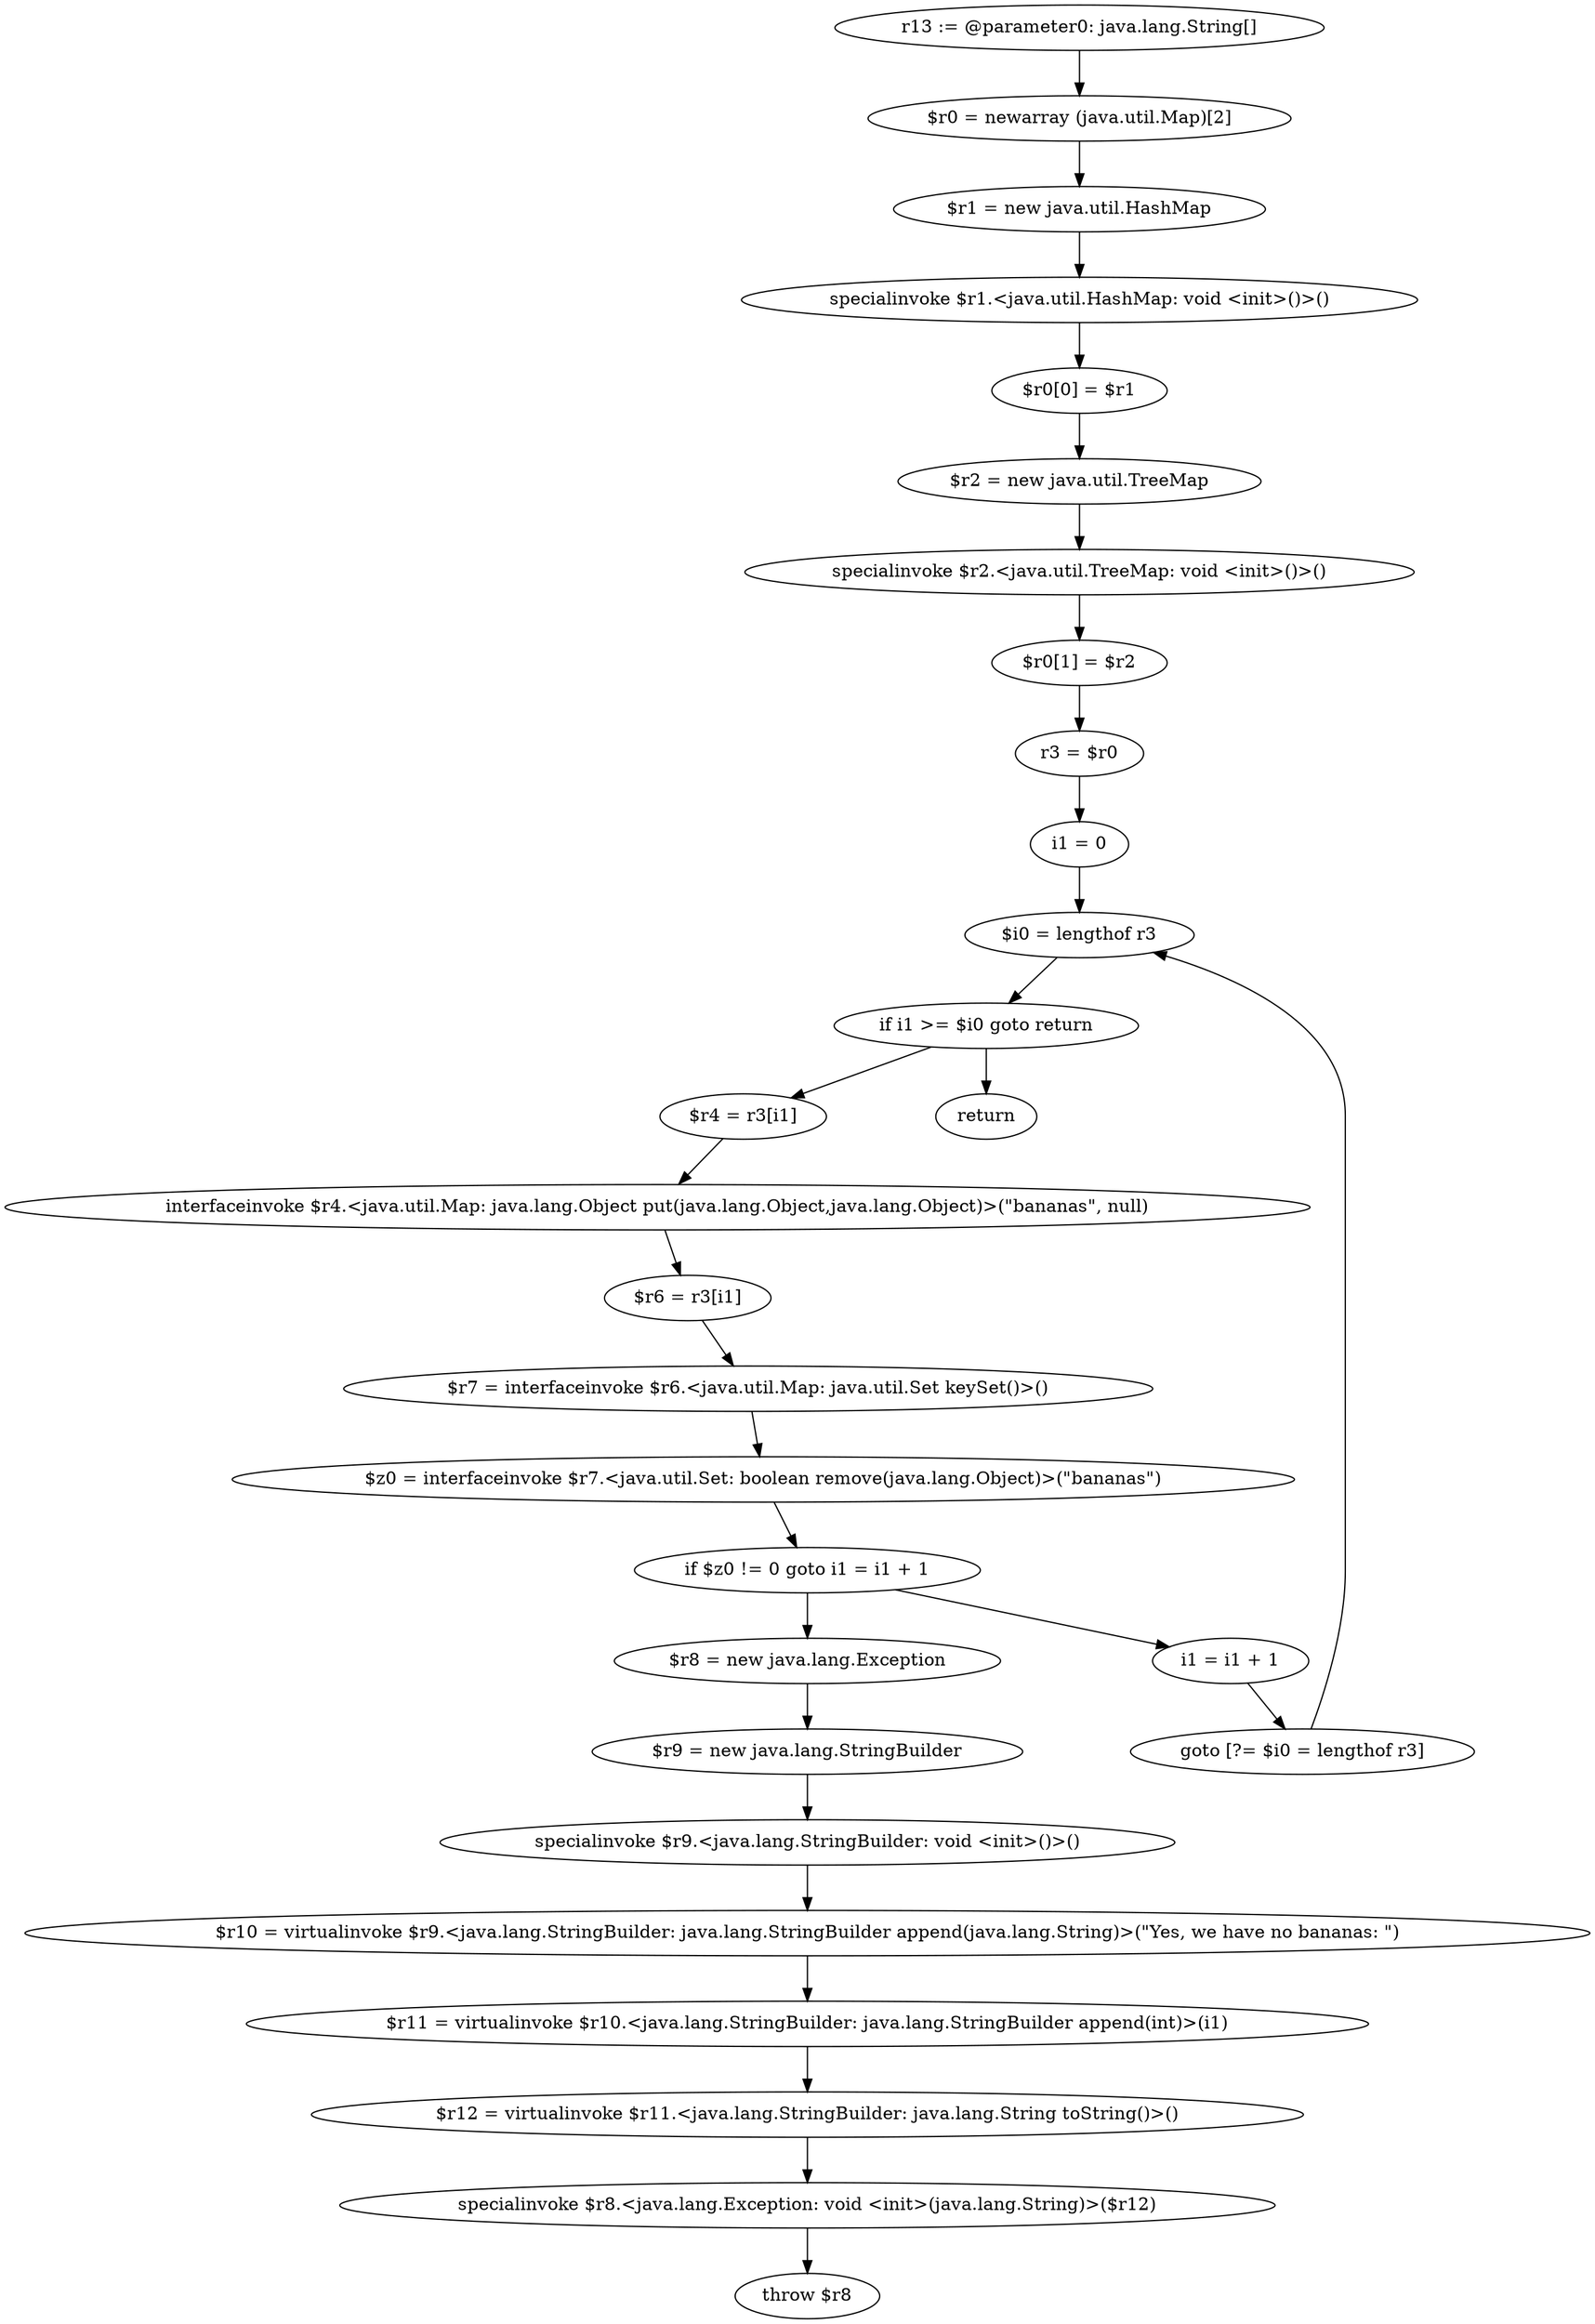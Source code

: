 digraph "unitGraph" {
    "r13 := @parameter0: java.lang.String[]"
    "$r0 = newarray (java.util.Map)[2]"
    "$r1 = new java.util.HashMap"
    "specialinvoke $r1.<java.util.HashMap: void <init>()>()"
    "$r0[0] = $r1"
    "$r2 = new java.util.TreeMap"
    "specialinvoke $r2.<java.util.TreeMap: void <init>()>()"
    "$r0[1] = $r2"
    "r3 = $r0"
    "i1 = 0"
    "$i0 = lengthof r3"
    "if i1 >= $i0 goto return"
    "$r4 = r3[i1]"
    "interfaceinvoke $r4.<java.util.Map: java.lang.Object put(java.lang.Object,java.lang.Object)>(\"bananas\", null)"
    "$r6 = r3[i1]"
    "$r7 = interfaceinvoke $r6.<java.util.Map: java.util.Set keySet()>()"
    "$z0 = interfaceinvoke $r7.<java.util.Set: boolean remove(java.lang.Object)>(\"bananas\")"
    "if $z0 != 0 goto i1 = i1 + 1"
    "$r8 = new java.lang.Exception"
    "$r9 = new java.lang.StringBuilder"
    "specialinvoke $r9.<java.lang.StringBuilder: void <init>()>()"
    "$r10 = virtualinvoke $r9.<java.lang.StringBuilder: java.lang.StringBuilder append(java.lang.String)>(\"Yes, we have no bananas: \")"
    "$r11 = virtualinvoke $r10.<java.lang.StringBuilder: java.lang.StringBuilder append(int)>(i1)"
    "$r12 = virtualinvoke $r11.<java.lang.StringBuilder: java.lang.String toString()>()"
    "specialinvoke $r8.<java.lang.Exception: void <init>(java.lang.String)>($r12)"
    "throw $r8"
    "i1 = i1 + 1"
    "goto [?= $i0 = lengthof r3]"
    "return"
    "r13 := @parameter0: java.lang.String[]"->"$r0 = newarray (java.util.Map)[2]";
    "$r0 = newarray (java.util.Map)[2]"->"$r1 = new java.util.HashMap";
    "$r1 = new java.util.HashMap"->"specialinvoke $r1.<java.util.HashMap: void <init>()>()";
    "specialinvoke $r1.<java.util.HashMap: void <init>()>()"->"$r0[0] = $r1";
    "$r0[0] = $r1"->"$r2 = new java.util.TreeMap";
    "$r2 = new java.util.TreeMap"->"specialinvoke $r2.<java.util.TreeMap: void <init>()>()";
    "specialinvoke $r2.<java.util.TreeMap: void <init>()>()"->"$r0[1] = $r2";
    "$r0[1] = $r2"->"r3 = $r0";
    "r3 = $r0"->"i1 = 0";
    "i1 = 0"->"$i0 = lengthof r3";
    "$i0 = lengthof r3"->"if i1 >= $i0 goto return";
    "if i1 >= $i0 goto return"->"$r4 = r3[i1]";
    "if i1 >= $i0 goto return"->"return";
    "$r4 = r3[i1]"->"interfaceinvoke $r4.<java.util.Map: java.lang.Object put(java.lang.Object,java.lang.Object)>(\"bananas\", null)";
    "interfaceinvoke $r4.<java.util.Map: java.lang.Object put(java.lang.Object,java.lang.Object)>(\"bananas\", null)"->"$r6 = r3[i1]";
    "$r6 = r3[i1]"->"$r7 = interfaceinvoke $r6.<java.util.Map: java.util.Set keySet()>()";
    "$r7 = interfaceinvoke $r6.<java.util.Map: java.util.Set keySet()>()"->"$z0 = interfaceinvoke $r7.<java.util.Set: boolean remove(java.lang.Object)>(\"bananas\")";
    "$z0 = interfaceinvoke $r7.<java.util.Set: boolean remove(java.lang.Object)>(\"bananas\")"->"if $z0 != 0 goto i1 = i1 + 1";
    "if $z0 != 0 goto i1 = i1 + 1"->"$r8 = new java.lang.Exception";
    "if $z0 != 0 goto i1 = i1 + 1"->"i1 = i1 + 1";
    "$r8 = new java.lang.Exception"->"$r9 = new java.lang.StringBuilder";
    "$r9 = new java.lang.StringBuilder"->"specialinvoke $r9.<java.lang.StringBuilder: void <init>()>()";
    "specialinvoke $r9.<java.lang.StringBuilder: void <init>()>()"->"$r10 = virtualinvoke $r9.<java.lang.StringBuilder: java.lang.StringBuilder append(java.lang.String)>(\"Yes, we have no bananas: \")";
    "$r10 = virtualinvoke $r9.<java.lang.StringBuilder: java.lang.StringBuilder append(java.lang.String)>(\"Yes, we have no bananas: \")"->"$r11 = virtualinvoke $r10.<java.lang.StringBuilder: java.lang.StringBuilder append(int)>(i1)";
    "$r11 = virtualinvoke $r10.<java.lang.StringBuilder: java.lang.StringBuilder append(int)>(i1)"->"$r12 = virtualinvoke $r11.<java.lang.StringBuilder: java.lang.String toString()>()";
    "$r12 = virtualinvoke $r11.<java.lang.StringBuilder: java.lang.String toString()>()"->"specialinvoke $r8.<java.lang.Exception: void <init>(java.lang.String)>($r12)";
    "specialinvoke $r8.<java.lang.Exception: void <init>(java.lang.String)>($r12)"->"throw $r8";
    "i1 = i1 + 1"->"goto [?= $i0 = lengthof r3]";
    "goto [?= $i0 = lengthof r3]"->"$i0 = lengthof r3";
}
